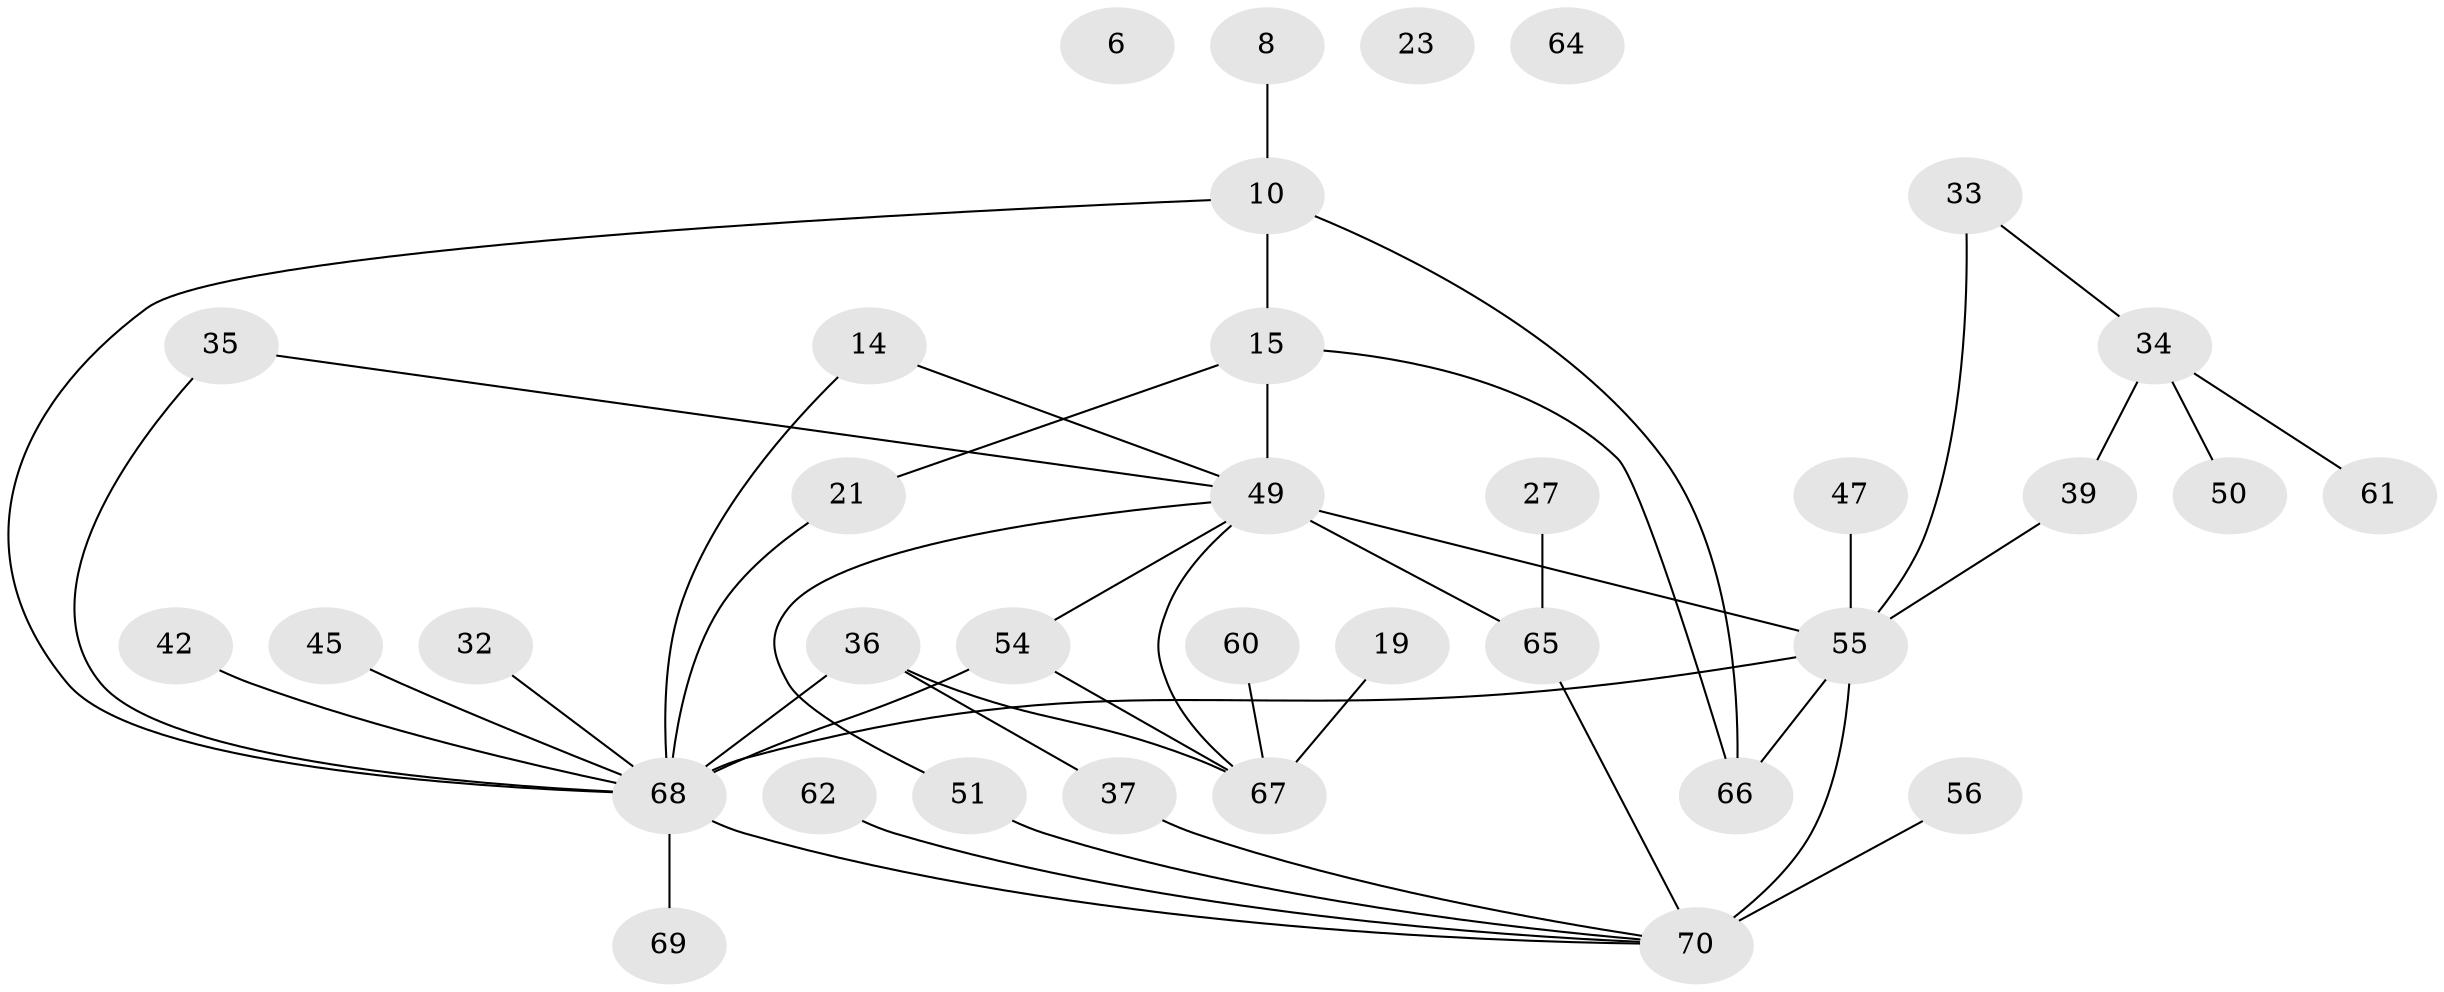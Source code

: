 // original degree distribution, {2: 0.2, 3: 0.17142857142857143, 1: 0.24285714285714285, 0: 0.04285714285714286, 5: 0.08571428571428572, 4: 0.17142857142857143, 6: 0.07142857142857142, 7: 0.014285714285714285}
// Generated by graph-tools (version 1.1) at 2025/39/03/09/25 04:39:43]
// undirected, 35 vertices, 45 edges
graph export_dot {
graph [start="1"]
  node [color=gray90,style=filled];
  6;
  8;
  10 [super="+3"];
  14;
  15;
  19;
  21;
  23;
  27;
  32;
  33 [super="+31"];
  34;
  35;
  36 [super="+1"];
  37 [super="+18+30"];
  39;
  42;
  45;
  47;
  49 [super="+40+46+29"];
  50;
  51;
  54;
  55 [super="+9+20+48+52"];
  56;
  60;
  61;
  62;
  64;
  65 [super="+11+22"];
  66 [super="+58"];
  67 [super="+16"];
  68 [super="+43+41+13+25+44+59+63"];
  69;
  70 [super="+53"];
  8 -- 10;
  10 -- 15 [weight=2];
  10 -- 66 [weight=2];
  10 -- 68;
  14 -- 49;
  14 -- 68;
  15 -- 21;
  15 -- 49 [weight=2];
  15 -- 66;
  19 -- 67;
  21 -- 68;
  27 -- 65;
  32 -- 68;
  33 -- 55 [weight=3];
  33 -- 34;
  34 -- 39;
  34 -- 50;
  34 -- 61;
  35 -- 49;
  35 -- 68;
  36 -- 67;
  36 -- 37;
  36 -- 68;
  37 -- 70 [weight=2];
  39 -- 55;
  42 -- 68;
  45 -- 68;
  47 -- 55;
  49 -- 54;
  49 -- 65;
  49 -- 67;
  49 -- 51;
  49 -- 55 [weight=3];
  51 -- 70;
  54 -- 67 [weight=2];
  54 -- 68 [weight=3];
  55 -- 70 [weight=5];
  55 -- 68 [weight=3];
  55 -- 66 [weight=2];
  56 -- 70;
  60 -- 67;
  62 -- 70;
  65 -- 70;
  68 -- 70;
  68 -- 69;
}
